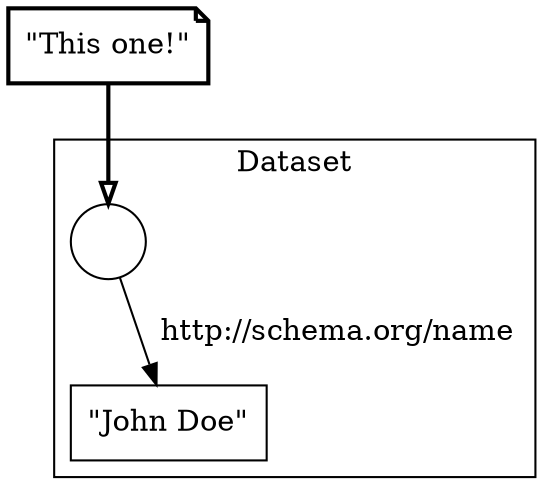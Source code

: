 digraph G {
    
	subgraph cluster_0 {
	    pos = "2,4!";
		label = "Dataset";
		node [shape=circle];
      _ [label="" pos="0,0!" shape=circle];
      "\"John Doe\"" [pos="3,1!" shape=rect]
      _ -> "\"John Doe\"" [label="  http://schema.org/name    "];
	}
	
	focus [style=bold shape=note label="\"This one!\""];
	
	focus -> _ [style=bold arrowhead=onormal];
}